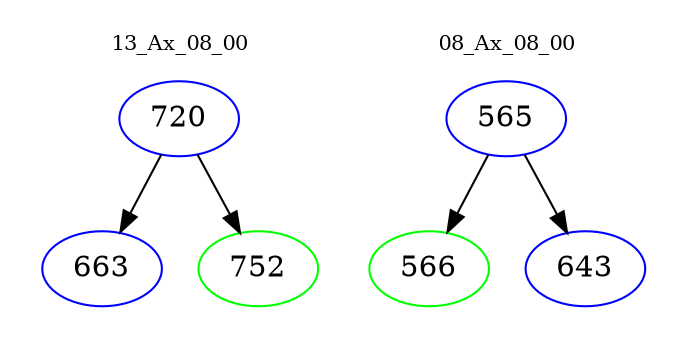 digraph{
subgraph cluster_0 {
color = white
label = "13_Ax_08_00";
fontsize=10;
T0_720 [label="720", color="blue"]
T0_720 -> T0_663 [color="black"]
T0_663 [label="663", color="blue"]
T0_720 -> T0_752 [color="black"]
T0_752 [label="752", color="green"]
}
subgraph cluster_1 {
color = white
label = "08_Ax_08_00";
fontsize=10;
T1_565 [label="565", color="blue"]
T1_565 -> T1_566 [color="black"]
T1_566 [label="566", color="green"]
T1_565 -> T1_643 [color="black"]
T1_643 [label="643", color="blue"]
}
}
